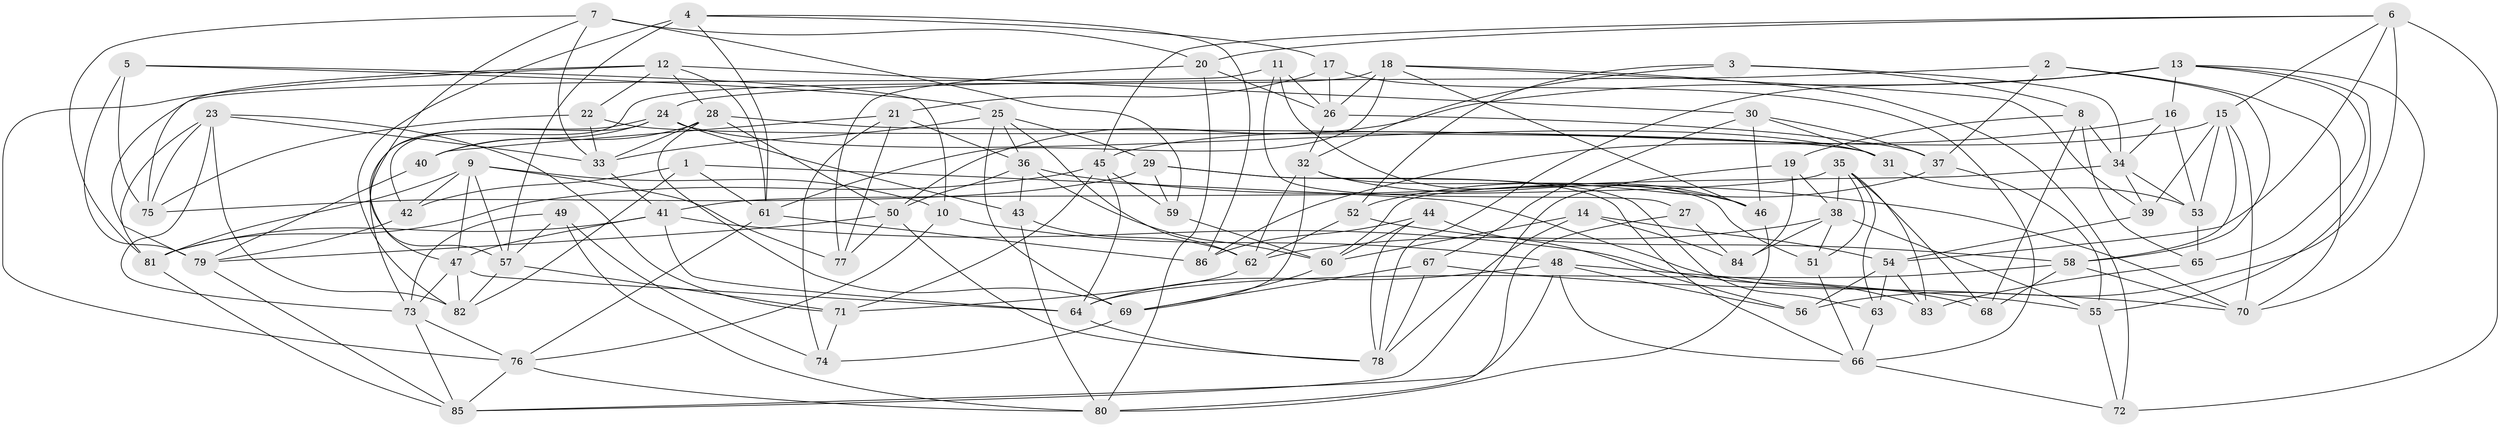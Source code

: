 // original degree distribution, {4: 1.0}
// Generated by graph-tools (version 1.1) at 2025/38/03/04/25 23:38:12]
// undirected, 86 vertices, 218 edges
graph export_dot {
  node [color=gray90,style=filled];
  1;
  2;
  3;
  4;
  5;
  6;
  7;
  8;
  9;
  10;
  11;
  12;
  13;
  14;
  15;
  16;
  17;
  18;
  19;
  20;
  21;
  22;
  23;
  24;
  25;
  26;
  27;
  28;
  29;
  30;
  31;
  32;
  33;
  34;
  35;
  36;
  37;
  38;
  39;
  40;
  41;
  42;
  43;
  44;
  45;
  46;
  47;
  48;
  49;
  50;
  51;
  52;
  53;
  54;
  55;
  56;
  57;
  58;
  59;
  60;
  61;
  62;
  63;
  64;
  65;
  66;
  67;
  68;
  69;
  70;
  71;
  72;
  73;
  74;
  75;
  76;
  77;
  78;
  79;
  80;
  81;
  82;
  83;
  84;
  85;
  86;
  1 -- 42 [weight=1.0];
  1 -- 61 [weight=1.0];
  1 -- 68 [weight=1.0];
  1 -- 82 [weight=1.0];
  2 -- 24 [weight=1.0];
  2 -- 37 [weight=1.0];
  2 -- 58 [weight=1.0];
  2 -- 70 [weight=1.0];
  3 -- 8 [weight=1.0];
  3 -- 32 [weight=1.0];
  3 -- 34 [weight=1.0];
  3 -- 52 [weight=1.0];
  4 -- 17 [weight=1.0];
  4 -- 57 [weight=1.0];
  4 -- 61 [weight=1.0];
  4 -- 82 [weight=2.0];
  4 -- 86 [weight=1.0];
  5 -- 10 [weight=1.0];
  5 -- 25 [weight=1.0];
  5 -- 75 [weight=1.0];
  5 -- 79 [weight=1.0];
  6 -- 15 [weight=1.0];
  6 -- 20 [weight=1.0];
  6 -- 45 [weight=1.0];
  6 -- 54 [weight=1.0];
  6 -- 56 [weight=1.0];
  6 -- 72 [weight=1.0];
  7 -- 20 [weight=2.0];
  7 -- 33 [weight=1.0];
  7 -- 57 [weight=1.0];
  7 -- 59 [weight=1.0];
  7 -- 81 [weight=1.0];
  8 -- 19 [weight=2.0];
  8 -- 34 [weight=1.0];
  8 -- 65 [weight=1.0];
  8 -- 68 [weight=1.0];
  9 -- 10 [weight=1.0];
  9 -- 42 [weight=1.0];
  9 -- 47 [weight=1.0];
  9 -- 57 [weight=1.0];
  9 -- 77 [weight=1.0];
  9 -- 81 [weight=1.0];
  10 -- 48 [weight=1.0];
  10 -- 76 [weight=1.0];
  11 -- 26 [weight=1.0];
  11 -- 27 [weight=1.0];
  11 -- 46 [weight=1.0];
  11 -- 79 [weight=1.0];
  12 -- 22 [weight=1.0];
  12 -- 28 [weight=1.0];
  12 -- 30 [weight=1.0];
  12 -- 61 [weight=1.0];
  12 -- 75 [weight=1.0];
  12 -- 76 [weight=1.0];
  13 -- 16 [weight=1.0];
  13 -- 50 [weight=1.0];
  13 -- 55 [weight=1.0];
  13 -- 65 [weight=1.0];
  13 -- 70 [weight=1.0];
  13 -- 78 [weight=1.0];
  14 -- 54 [weight=1.0];
  14 -- 60 [weight=1.0];
  14 -- 78 [weight=1.0];
  14 -- 84 [weight=1.0];
  15 -- 39 [weight=1.0];
  15 -- 45 [weight=1.0];
  15 -- 53 [weight=1.0];
  15 -- 58 [weight=1.0];
  15 -- 70 [weight=1.0];
  16 -- 34 [weight=1.0];
  16 -- 53 [weight=1.0];
  16 -- 86 [weight=1.0];
  17 -- 21 [weight=1.0];
  17 -- 26 [weight=1.0];
  17 -- 66 [weight=1.0];
  18 -- 26 [weight=1.0];
  18 -- 39 [weight=1.0];
  18 -- 46 [weight=1.0];
  18 -- 47 [weight=1.0];
  18 -- 61 [weight=1.0];
  18 -- 72 [weight=1.0];
  19 -- 38 [weight=1.0];
  19 -- 84 [weight=2.0];
  19 -- 85 [weight=1.0];
  20 -- 26 [weight=1.0];
  20 -- 77 [weight=1.0];
  20 -- 80 [weight=1.0];
  21 -- 36 [weight=1.0];
  21 -- 40 [weight=1.0];
  21 -- 74 [weight=2.0];
  21 -- 77 [weight=1.0];
  22 -- 31 [weight=1.0];
  22 -- 33 [weight=1.0];
  22 -- 75 [weight=1.0];
  23 -- 33 [weight=1.0];
  23 -- 71 [weight=1.0];
  23 -- 73 [weight=1.0];
  23 -- 75 [weight=1.0];
  23 -- 81 [weight=1.0];
  23 -- 82 [weight=1.0];
  24 -- 31 [weight=1.0];
  24 -- 40 [weight=1.0];
  24 -- 42 [weight=1.0];
  24 -- 43 [weight=1.0];
  24 -- 73 [weight=1.0];
  25 -- 29 [weight=1.0];
  25 -- 33 [weight=1.0];
  25 -- 36 [weight=1.0];
  25 -- 62 [weight=1.0];
  25 -- 69 [weight=1.0];
  26 -- 32 [weight=1.0];
  26 -- 37 [weight=1.0];
  27 -- 80 [weight=1.0];
  27 -- 84 [weight=2.0];
  28 -- 31 [weight=1.0];
  28 -- 33 [weight=1.0];
  28 -- 40 [weight=1.0];
  28 -- 50 [weight=1.0];
  28 -- 69 [weight=1.0];
  29 -- 59 [weight=1.0];
  29 -- 63 [weight=1.0];
  29 -- 66 [weight=1.0];
  29 -- 75 [weight=2.0];
  30 -- 31 [weight=1.0];
  30 -- 37 [weight=1.0];
  30 -- 46 [weight=2.0];
  30 -- 67 [weight=1.0];
  31 -- 53 [weight=2.0];
  32 -- 46 [weight=1.0];
  32 -- 51 [weight=1.0];
  32 -- 62 [weight=1.0];
  32 -- 69 [weight=1.0];
  33 -- 41 [weight=1.0];
  34 -- 39 [weight=1.0];
  34 -- 53 [weight=1.0];
  34 -- 60 [weight=1.0];
  35 -- 38 [weight=1.0];
  35 -- 41 [weight=1.0];
  35 -- 51 [weight=1.0];
  35 -- 63 [weight=1.0];
  35 -- 68 [weight=1.0];
  35 -- 83 [weight=1.0];
  36 -- 43 [weight=1.0];
  36 -- 50 [weight=1.0];
  36 -- 60 [weight=1.0];
  36 -- 70 [weight=1.0];
  37 -- 52 [weight=1.0];
  37 -- 55 [weight=2.0];
  38 -- 51 [weight=1.0];
  38 -- 55 [weight=1.0];
  38 -- 62 [weight=1.0];
  38 -- 84 [weight=1.0];
  39 -- 54 [weight=1.0];
  40 -- 79 [weight=1.0];
  41 -- 47 [weight=1.0];
  41 -- 64 [weight=1.0];
  41 -- 81 [weight=1.0];
  41 -- 83 [weight=1.0];
  42 -- 79 [weight=1.0];
  43 -- 62 [weight=1.0];
  43 -- 80 [weight=1.0];
  44 -- 56 [weight=1.0];
  44 -- 60 [weight=1.0];
  44 -- 78 [weight=1.0];
  44 -- 86 [weight=1.0];
  45 -- 59 [weight=1.0];
  45 -- 64 [weight=1.0];
  45 -- 71 [weight=1.0];
  45 -- 81 [weight=1.0];
  46 -- 80 [weight=1.0];
  47 -- 64 [weight=1.0];
  47 -- 73 [weight=1.0];
  47 -- 82 [weight=1.0];
  48 -- 55 [weight=1.0];
  48 -- 56 [weight=1.0];
  48 -- 64 [weight=1.0];
  48 -- 66 [weight=1.0];
  48 -- 85 [weight=1.0];
  49 -- 57 [weight=1.0];
  49 -- 73 [weight=1.0];
  49 -- 74 [weight=1.0];
  49 -- 80 [weight=1.0];
  50 -- 77 [weight=1.0];
  50 -- 78 [weight=1.0];
  50 -- 79 [weight=1.0];
  51 -- 66 [weight=1.0];
  52 -- 58 [weight=1.0];
  52 -- 62 [weight=1.0];
  53 -- 65 [weight=1.0];
  54 -- 56 [weight=1.0];
  54 -- 63 [weight=1.0];
  54 -- 83 [weight=1.0];
  55 -- 72 [weight=1.0];
  57 -- 71 [weight=1.0];
  57 -- 82 [weight=1.0];
  58 -- 64 [weight=1.0];
  58 -- 68 [weight=1.0];
  58 -- 70 [weight=1.0];
  59 -- 60 [weight=1.0];
  60 -- 69 [weight=1.0];
  61 -- 76 [weight=1.0];
  61 -- 86 [weight=1.0];
  62 -- 71 [weight=1.0];
  63 -- 66 [weight=1.0];
  64 -- 78 [weight=1.0];
  65 -- 83 [weight=1.0];
  66 -- 72 [weight=1.0];
  67 -- 69 [weight=1.0];
  67 -- 70 [weight=1.0];
  67 -- 78 [weight=1.0];
  69 -- 74 [weight=1.0];
  71 -- 74 [weight=2.0];
  73 -- 76 [weight=1.0];
  73 -- 85 [weight=1.0];
  76 -- 80 [weight=1.0];
  76 -- 85 [weight=1.0];
  79 -- 85 [weight=1.0];
  81 -- 85 [weight=1.0];
}
